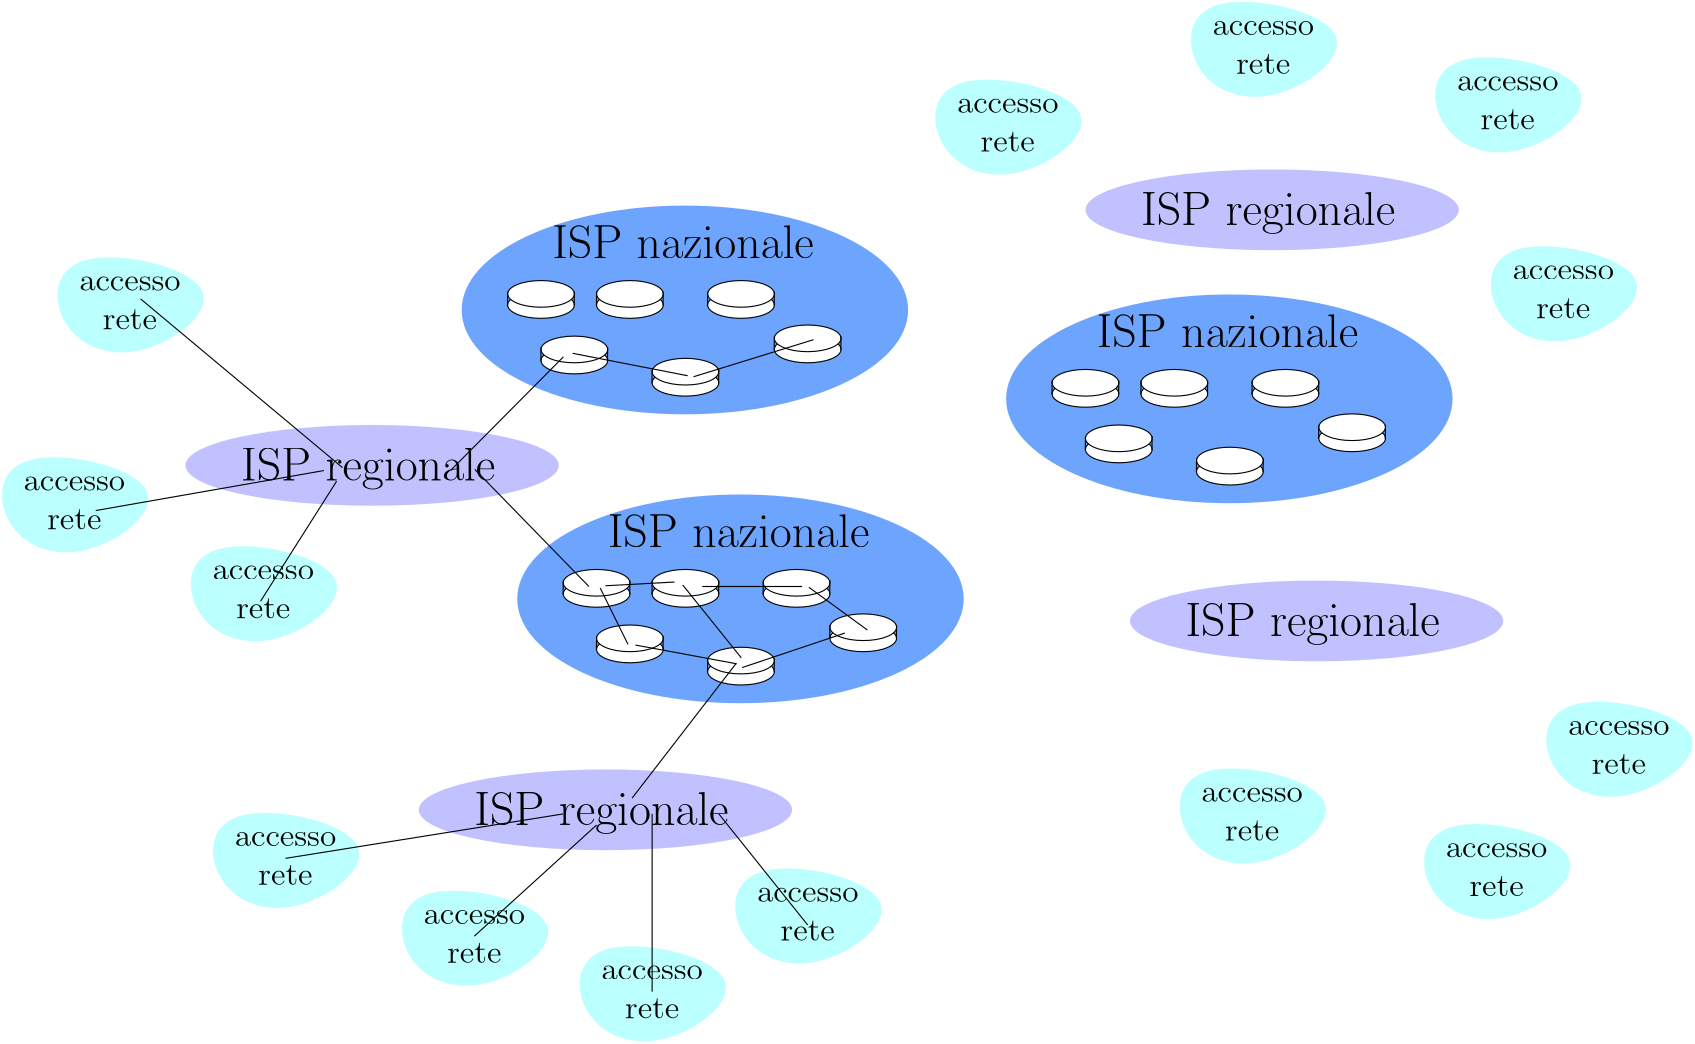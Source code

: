 <?xml version="1.0"?>
<!DOCTYPE ipe SYSTEM "ipe.dtd">
<ipe version="70218" creator="Ipe 7.2.28">
<info created="D:20240306202416" modified="D:20240306203057"/>
<ipestyle name="basic">
<symbol name="arrow/arc(spx)">
<path stroke="sym-stroke" fill="sym-stroke" pen="sym-pen">
0 0 m
-1 0.333 l
-1 -0.333 l
h
</path>
</symbol>
<symbol name="arrow/farc(spx)">
<path stroke="sym-stroke" fill="white" pen="sym-pen">
0 0 m
-1 0.333 l
-1 -0.333 l
h
</path>
</symbol>
<symbol name="arrow/ptarc(spx)">
<path stroke="sym-stroke" fill="sym-stroke" pen="sym-pen">
0 0 m
-1 0.333 l
-0.8 0 l
-1 -0.333 l
h
</path>
</symbol>
<symbol name="arrow/fptarc(spx)">
<path stroke="sym-stroke" fill="white" pen="sym-pen">
0 0 m
-1 0.333 l
-0.8 0 l
-1 -0.333 l
h
</path>
</symbol>
<symbol name="mark/circle(sx)" transformations="translations">
<path fill="sym-stroke">
0.6 0 0 0.6 0 0 e
0.4 0 0 0.4 0 0 e
</path>
</symbol>
<symbol name="mark/disk(sx)" transformations="translations">
<path fill="sym-stroke">
0.6 0 0 0.6 0 0 e
</path>
</symbol>
<symbol name="mark/fdisk(sfx)" transformations="translations">
<group>
<path fill="sym-fill">
0.5 0 0 0.5 0 0 e
</path>
<path fill="sym-stroke" fillrule="eofill">
0.6 0 0 0.6 0 0 e
0.4 0 0 0.4 0 0 e
</path>
</group>
</symbol>
<symbol name="mark/box(sx)" transformations="translations">
<path fill="sym-stroke" fillrule="eofill">
-0.6 -0.6 m
0.6 -0.6 l
0.6 0.6 l
-0.6 0.6 l
h
-0.4 -0.4 m
0.4 -0.4 l
0.4 0.4 l
-0.4 0.4 l
h
</path>
</symbol>
<symbol name="mark/square(sx)" transformations="translations">
<path fill="sym-stroke">
-0.6 -0.6 m
0.6 -0.6 l
0.6 0.6 l
-0.6 0.6 l
h
</path>
</symbol>
<symbol name="mark/fsquare(sfx)" transformations="translations">
<group>
<path fill="sym-fill">
-0.5 -0.5 m
0.5 -0.5 l
0.5 0.5 l
-0.5 0.5 l
h
</path>
<path fill="sym-stroke" fillrule="eofill">
-0.6 -0.6 m
0.6 -0.6 l
0.6 0.6 l
-0.6 0.6 l
h
-0.4 -0.4 m
0.4 -0.4 l
0.4 0.4 l
-0.4 0.4 l
h
</path>
</group>
</symbol>
<symbol name="mark/cross(sx)" transformations="translations">
<group>
<path fill="sym-stroke">
-0.43 -0.57 m
0.57 0.43 l
0.43 0.57 l
-0.57 -0.43 l
h
</path>
<path fill="sym-stroke">
-0.43 0.57 m
0.57 -0.43 l
0.43 -0.57 l
-0.57 0.43 l
h
</path>
</group>
</symbol>
<symbol name="arrow/fnormal(spx)">
<path stroke="sym-stroke" fill="white" pen="sym-pen">
0 0 m
-1 0.333 l
-1 -0.333 l
h
</path>
</symbol>
<symbol name="arrow/pointed(spx)">
<path stroke="sym-stroke" fill="sym-stroke" pen="sym-pen">
0 0 m
-1 0.333 l
-0.8 0 l
-1 -0.333 l
h
</path>
</symbol>
<symbol name="arrow/fpointed(spx)">
<path stroke="sym-stroke" fill="white" pen="sym-pen">
0 0 m
-1 0.333 l
-0.8 0 l
-1 -0.333 l
h
</path>
</symbol>
<symbol name="arrow/linear(spx)">
<path stroke="sym-stroke" pen="sym-pen">
-1 0.333 m
0 0 l
-1 -0.333 l
</path>
</symbol>
<symbol name="arrow/fdouble(spx)">
<path stroke="sym-stroke" fill="white" pen="sym-pen">
0 0 m
-1 0.333 l
-1 -0.333 l
h
-1 0 m
-2 0.333 l
-2 -0.333 l
h
</path>
</symbol>
<symbol name="arrow/double(spx)">
<path stroke="sym-stroke" fill="sym-stroke" pen="sym-pen">
0 0 m
-1 0.333 l
-1 -0.333 l
h
-1 0 m
-2 0.333 l
-2 -0.333 l
h
</path>
</symbol>
<symbol name="arrow/mid-normal(spx)">
<path stroke="sym-stroke" fill="sym-stroke" pen="sym-pen">
0.5 0 m
-0.5 0.333 l
-0.5 -0.333 l
h
</path>
</symbol>
<symbol name="arrow/mid-fnormal(spx)">
<path stroke="sym-stroke" fill="white" pen="sym-pen">
0.5 0 m
-0.5 0.333 l
-0.5 -0.333 l
h
</path>
</symbol>
<symbol name="arrow/mid-pointed(spx)">
<path stroke="sym-stroke" fill="sym-stroke" pen="sym-pen">
0.5 0 m
-0.5 0.333 l
-0.3 0 l
-0.5 -0.333 l
h
</path>
</symbol>
<symbol name="arrow/mid-fpointed(spx)">
<path stroke="sym-stroke" fill="white" pen="sym-pen">
0.5 0 m
-0.5 0.333 l
-0.3 0 l
-0.5 -0.333 l
h
</path>
</symbol>
<symbol name="arrow/mid-double(spx)">
<path stroke="sym-stroke" fill="sym-stroke" pen="sym-pen">
1 0 m
0 0.333 l
0 -0.333 l
h
0 0 m
-1 0.333 l
-1 -0.333 l
h
</path>
</symbol>
<symbol name="arrow/mid-fdouble(spx)">
<path stroke="sym-stroke" fill="white" pen="sym-pen">
1 0 m
0 0.333 l
0 -0.333 l
h
0 0 m
-1 0.333 l
-1 -0.333 l
h
</path>
</symbol>
<anglesize name="22.5 deg" value="22.5"/>
<anglesize name="30 deg" value="30"/>
<anglesize name="45 deg" value="45"/>
<anglesize name="60 deg" value="60"/>
<anglesize name="90 deg" value="90"/>
<arrowsize name="large" value="10"/>
<arrowsize name="small" value="5"/>
<arrowsize name="tiny" value="3"/>
<color name="blue" value="0 0 1"/>
<color name="brown" value="0.647 0.165 0.165"/>
<color name="darkblue" value="0 0 0.545"/>
<color name="darkcyan" value="0 0.545 0.545"/>
<color name="darkgray" value="0.663"/>
<color name="darkgreen" value="0 0.392 0"/>
<color name="darkmagenta" value="0.545 0 0.545"/>
<color name="darkorange" value="1 0.549 0"/>
<color name="darkred" value="0.545 0 0"/>
<color name="gold" value="1 0.843 0"/>
<color name="gray" value="0.745"/>
<color name="green" value="0 1 0"/>
<color name="lightblue" value="0.678 0.847 0.902"/>
<color name="lightcyan" value="0.878 1 1"/>
<color name="lightgray" value="0.827"/>
<color name="lightgreen" value="0.565 0.933 0.565"/>
<color name="lightyellow" value="1 1 0.878"/>
<color name="navy" value="0 0 0.502"/>
<color name="orange" value="1 0.647 0"/>
<color name="pink" value="1 0.753 0.796"/>
<color name="purple" value="0.627 0.125 0.941"/>
<color name="red" value="1 0 0"/>
<color name="seagreen" value="0.18 0.545 0.341"/>
<color name="turquoise" value="0.251 0.878 0.816"/>
<color name="violet" value="0.933 0.51 0.933"/>
<color name="yellow" value="1 1 0"/>
<dashstyle name="dash dot dotted" value="[4 2 1 2 1 2] 0"/>
<dashstyle name="dash dotted" value="[4 2 1 2] 0"/>
<dashstyle name="dashed" value="[4] 0"/>
<dashstyle name="dotted" value="[1 3] 0"/>
<gridsize name="10 pts (~3.5 mm)" value="10"/>
<gridsize name="14 pts (~5 mm)" value="14"/>
<gridsize name="16 pts (~6 mm)" value="16"/>
<gridsize name="20 pts (~7 mm)" value="20"/>
<gridsize name="28 pts (~10 mm)" value="28"/>
<gridsize name="32 pts (~12 mm)" value="32"/>
<gridsize name="4 pts" value="4"/>
<gridsize name="56 pts (~20 mm)" value="56"/>
<gridsize name="8 pts (~3 mm)" value="8"/>
<opacity name="10%" value="0.1"/>
<opacity name="30%" value="0.3"/>
<opacity name="50%" value="0.5"/>
<opacity name="75%" value="0.75"/>
<pen name="fat" value="1.2"/>
<pen name="heavier" value="0.8"/>
<pen name="ultrafat" value="2"/>
<symbolsize name="large" value="5"/>
<symbolsize name="small" value="2"/>
<symbolsize name="tiny" value="1.1"/>
<textsize name="Huge" value="\Huge"/>
<textsize name="LARGE" value="\LARGE"/>
<textsize name="Large" value="\Large"/>
<textsize name="footnote" value="\footnotesize"/>
<textsize name="huge" value="\huge"/>
<textsize name="large" value="\large"/>
<textsize name="script" value="\scriptsize"/>
<textsize name="small" value="\small"/>
<textsize name="tiny" value="\tiny"/>
<textstyle name="center" begin="\begin{center}" end="\end{center}"/>
<textstyle name="item" begin="\begin{itemize}\item{}" end="\end{itemize}"/>
<textstyle name="itemize" begin="\begin{itemize}" end="\end{itemize}"/>
<tiling name="falling" angle="-60" step="4" width="1"/>
<tiling name="rising" angle="30" step="4" width="1"/>
</ipestyle>
<page>
<layer name="alpha"/>
<view layers="alpha" active="alpha"/>
<path layer="alpha" matrix="1 0 0 1 -104 -52" fill="0.733 1 1">
240 568
240 604
312 588
272 556 u
</path>
<text matrix="1 0 0 1 -84 -60" transformations="translations" pos="248 588" stroke="0" type="minipage" width="40" height="12.035" depth="7.06" halign="center" valign="center" size="large">\begin{center}accesso rete\end{center}</text>
<path matrix="2.4 0 0 0.519048 -288 266.19" fill="0.757 0.757 1">
28 0 0 28 208 592 e
</path>
<text matrix="1 0 0 1 -20 -40" transformations="translations" pos="184 608" stroke="0" type="label" width="91.611" height="11.954" depth="3.35" valign="baseline" size="LARGE">ISP regionale</text>
<path matrix="1.5408 0 0 0.720429 -288.73 150.882" fill="0.427 0.643 0.996">
52.1536 0 0 52.1536 356 692 e
</path>
<path matrix="1 0 0 0.4 68 333.6" stroke="black" fill="1">
12 0 0 12 152 744 e
</path>
<path matrix="1 0 0 0.4 68 337.6" stroke="black" fill="1">
12 0 0 12 152 744 e
</path>
<path matrix="1 0 0 1 68 -116" stroke="black" fill="white">
140 752 m
139.936 746.988 l
</path>
<path matrix="1 0 0 1 92 -116" stroke="black" fill="white">
140 752 m
139.936 746.988 l
</path>
<path matrix="1 0 0 0.4 108 325.6" stroke="black" fill="1">
12 0 0 12 152 744 e
</path>
<path matrix="1 0 0 0.4 108 329.6" stroke="black" fill="1">
12 0 0 12 152 744 e
</path>
<path matrix="1 0 0 1 108 -124" stroke="black" fill="white">
140 752 m
139.936 746.988 l
</path>
<path matrix="1 0 0 1 132 -124" stroke="black" fill="white">
140 752 m
139.936 746.988 l
</path>
<text matrix="1 0 0 1 28 60" transformations="translations" pos="184 608" stroke="0" type="label" width="94.309" height="11.955" depth="0" valign="baseline" size="LARGE">ISP nazionale</text>
<path matrix="1 0 0 0.4 152 337.6" stroke="black" fill="1">
12 0 0 12 152 744 e
</path>
<path matrix="1 0 0 0.4 152 341.6" stroke="black" fill="1">
12 0 0 12 152 744 e
</path>
<path matrix="1 0 0 1 152 -112" stroke="black" fill="white">
140 752 m
139.936 746.988 l
</path>
<path matrix="1 0 0 1 176 -112" stroke="black" fill="white">
140 752 m
139.936 746.988 l
</path>
<path matrix="1 0 0 0.4 128 353.6" stroke="black" fill="1">
12 0 0 12 152 744 e
</path>
<path matrix="1 0 0 0.4 128 357.6" stroke="black" fill="1">
12 0 0 12 152 744 e
</path>
<path matrix="1 0 0 1 128 -96" stroke="black" fill="white">
140 752 m
139.936 746.988 l
</path>
<path matrix="1 0 0 1 152 -96" stroke="black" fill="white">
140 752 m
139.936 746.988 l
</path>
<path matrix="1 0 0 0.4 88 353.6" stroke="black" fill="1">
12 0 0 12 152 744 e
</path>
<path matrix="1 0 0 0.4 88 357.6" stroke="black" fill="1">
12 0 0 12 152 744 e
</path>
<path matrix="1 0 0 1 88 -96" stroke="black" fill="white">
140 752 m
139.936 746.988 l
</path>
<path matrix="1 0 0 1 112 -96" stroke="black" fill="white">
140 752 m
139.936 746.988 l
</path>
<path matrix="1 0 0 0.4 56 353.6" stroke="black" fill="1">
12 0 0 12 152 744 e
</path>
<path matrix="1 0 0 0.4 56 357.6" stroke="black" fill="1">
12 0 0 12 152 744 e
</path>
<path matrix="1 0 0 1 56 -96" stroke="black" fill="white">
140 752 m
139.936 746.988 l
</path>
<path matrix="1 0 0 1 80 -96" stroke="black" fill="white">
140 752 m
139.936 746.988 l
</path>
<path matrix="1.5408 0 0 0.720429 -112.73 222.882" fill="0.427 0.643 0.996">
52.1536 0 0 52.1536 356 692 e
</path>
<path matrix="1 0 0 0.4 244 405.6" stroke="black" fill="1">
12 0 0 12 152 744 e
</path>
<path matrix="1 0 0 0.4 244 409.6" stroke="black" fill="1">
12 0 0 12 152 744 e
</path>
<path matrix="1 0 0 1 244 -44" stroke="black" fill="white">
140 752 m
139.936 746.988 l
</path>
<path matrix="1 0 0 1 268 -44" stroke="black" fill="white">
140 752 m
139.936 746.988 l
</path>
<path matrix="1 0 0 0.4 284 397.6" stroke="black" fill="1">
12 0 0 12 152 744 e
</path>
<path matrix="1 0 0 0.4 284 401.6" stroke="black" fill="1">
12 0 0 12 152 744 e
</path>
<path matrix="1 0 0 1 284 -52" stroke="black" fill="white">
140 752 m
139.936 746.988 l
</path>
<path matrix="1 0 0 1 308 -52" stroke="black" fill="white">
140 752 m
139.936 746.988 l
</path>
<text matrix="1 0 0 1 204 132" transformations="translations" pos="184 608" stroke="0" type="label" width="94.309" height="11.955" depth="0" valign="baseline" size="LARGE">ISP nazionale</text>
<path matrix="1 0 0 0.4 328 409.6" stroke="black" fill="1">
12 0 0 12 152 744 e
</path>
<path matrix="1 0 0 0.4 328 413.6" stroke="black" fill="1">
12 0 0 12 152 744 e
</path>
<path matrix="1 0 0 1 328 -40" stroke="black" fill="white">
140 752 m
139.936 746.988 l
</path>
<path matrix="1 0 0 1 352 -40" stroke="black" fill="white">
140 752 m
139.936 746.988 l
</path>
<path matrix="1 0 0 0.4 304 425.6" stroke="black" fill="1">
12 0 0 12 152 744 e
</path>
<path matrix="1 0 0 0.4 304 429.6" stroke="black" fill="1">
12 0 0 12 152 744 e
</path>
<path matrix="1 0 0 1 304 -24" stroke="black" fill="white">
140 752 m
139.936 746.988 l
</path>
<path matrix="1 0 0 1 328 -24" stroke="black" fill="white">
140 752 m
139.936 746.988 l
</path>
<path matrix="1 0 0 0.4 264 425.6" stroke="black" fill="1">
12 0 0 12 152 744 e
</path>
<path matrix="1 0 0 0.4 264 429.6" stroke="black" fill="1">
12 0 0 12 152 744 e
</path>
<path matrix="1 0 0 1 264 -24" stroke="black" fill="white">
140 752 m
139.936 746.988 l
</path>
<path matrix="1 0 0 1 288 -24" stroke="black" fill="white">
140 752 m
139.936 746.988 l
</path>
<path matrix="1 0 0 0.4 232 425.6" stroke="black" fill="1">
12 0 0 12 152 744 e
</path>
<path matrix="1 0 0 0.4 232 429.6" stroke="black" fill="1">
12 0 0 12 152 744 e
</path>
<path matrix="1 0 0 1 232 -24" stroke="black" fill="white">
140 752 m
139.936 746.988 l
</path>
<path matrix="1 0 0 1 256 -24" stroke="black" fill="white">
140 752 m
139.936 746.988 l
</path>
<path matrix="1.5408 0 0 0.720429 -308.73 254.882" fill="0.427 0.643 0.996">
52.1536 0 0 52.1536 356 692 e
</path>
<path matrix="1 0 0 0.4 48 437.6" stroke="black" fill="1">
12 0 0 12 152 744 e
</path>
<path matrix="1 0 0 0.4 48 441.6" stroke="black" fill="1">
12 0 0 12 152 744 e
</path>
<path matrix="1 0 0 1 48 -12" stroke="black" fill="white">
140 752 m
139.936 746.988 l
</path>
<path matrix="1 0 0 1 72 -12" stroke="black" fill="white">
140 752 m
139.936 746.988 l
</path>
<path matrix="1 0 0 0.4 88 429.6" stroke="black" fill="1">
12 0 0 12 152 744 e
</path>
<path matrix="1 0 0 0.4 88 433.6" stroke="black" fill="1">
12 0 0 12 152 744 e
</path>
<path matrix="1 0 0 1 88 -20" stroke="black" fill="white">
140 752 m
139.936 746.988 l
</path>
<path matrix="1 0 0 1 112 -20" stroke="black" fill="white">
140 752 m
139.936 746.988 l
</path>
<text matrix="1 0 0 1 8 164" transformations="translations" pos="184 608" stroke="0" type="label" width="94.309" height="11.955" depth="0" valign="baseline" size="LARGE">ISP nazionale</text>
<path matrix="1 0 0 0.4 132 441.6" stroke="black" fill="1">
12 0 0 12 152 744 e
</path>
<path matrix="1 0 0 0.4 132 445.6" stroke="black" fill="1">
12 0 0 12 152 744 e
</path>
<path matrix="1 0 0 1 132 -8" stroke="black" fill="white">
140 752 m
139.936 746.988 l
</path>
<path matrix="1 0 0 1 156 -8" stroke="black" fill="white">
140 752 m
139.936 746.988 l
</path>
<path matrix="1 0 0 0.4 108 457.6" stroke="black" fill="1">
12 0 0 12 152 744 e
</path>
<path matrix="1 0 0 0.4 108 461.6" stroke="black" fill="1">
12 0 0 12 152 744 e
</path>
<path matrix="1 0 0 1 108 8" stroke="black" fill="white">
140 752 m
139.936 746.988 l
</path>
<path matrix="1 0 0 1 132 8" stroke="black" fill="white">
140 752 m
139.936 746.988 l
</path>
<path matrix="1 0 0 0.4 68 457.6" stroke="black" fill="1">
12 0 0 12 152 744 e
</path>
<path matrix="1 0 0 0.4 68 461.6" stroke="black" fill="1">
12 0 0 12 152 744 e
</path>
<path matrix="1 0 0 1 68 8" stroke="black" fill="white">
140 752 m
139.936 746.988 l
</path>
<path matrix="1 0 0 1 92 8" stroke="black" fill="white">
140 752 m
139.936 746.988 l
</path>
<path matrix="1 0 0 0.4 36 457.6" stroke="black" fill="1">
12 0 0 12 152 744 e
</path>
<path matrix="1 0 0 0.4 36 461.6" stroke="black" fill="1">
12 0 0 12 152 744 e
</path>
<path matrix="1 0 0 1 36 8" stroke="black" fill="white">
140 752 m
139.936 746.988 l
</path>
<path matrix="1 0 0 1 60 8" stroke="black" fill="white">
140 752 m
139.936 746.988 l
</path>
<path matrix="2.4 0 0 0.519048 -372 390.19" fill="0.757 0.757 1">
28 0 0 28 208 592 e
</path>
<text matrix="1 0 0 1 -104 84" transformations="translations" pos="184 608" stroke="0" type="label" width="91.611" height="11.954" depth="3.35" valign="baseline" size="LARGE">ISP regionale</text>
<path matrix="2.4 0 0 0.519048 -32 334.19" fill="0.757 0.757 1">
28 0 0 28 208 592 e
</path>
<text matrix="1 0 0 1 236 28" transformations="translations" pos="184 608" stroke="0" type="label" width="91.611" height="11.954" depth="3.35" valign="baseline" size="LARGE">ISP regionale</text>
<path matrix="2.4 0 0 0.519048 -48 482.19" fill="0.757 0.757 1">
28 0 0 28 208 592 e
</path>
<text matrix="1 0 0 1 220 176" transformations="translations" pos="184 608" stroke="0" type="label" width="91.611" height="11.954" depth="3.35" valign="baseline" size="LARGE">ISP regionale</text>
<path matrix="1 0 0 1 -40 -72" fill="0.733 1 1">
240 568
240 604
312 588
272 556 u
</path>
<text matrix="1 0 0 1 -20 -80" transformations="translations" pos="248 588" stroke="0" type="minipage" width="40" height="12.035" depth="7.06" halign="center" valign="center" size="large">\begin{center}accesso rete\end{center}</text>
<path matrix="1 0 0 1 16 -44" fill="0.733 1 1">
240 568
240 604
312 588
272 556 u
</path>
<text matrix="1 0 0 1 36 -52" transformations="translations" pos="248 588" stroke="0" type="minipage" width="40" height="12.035" depth="7.06" halign="center" valign="center" size="large">\begin{center}accesso rete\end{center}</text>
<path matrix="1 0 0 1 -172 -24" fill="0.733 1 1">
240 568
240 604
312 588
272 556 u
</path>
<text matrix="1 0 0 1 -152 -32" transformations="translations" pos="248 588" stroke="0" type="minipage" width="40" height="12.035" depth="7.06" halign="center" valign="center" size="large">\begin{center}accesso rete\end{center}</text>
<path matrix="1 0 0 1 -180 72" fill="0.733 1 1">
240 568
240 604
312 588
272 556 u
</path>
<text matrix="1 0 0 1 -160 64" transformations="translations" pos="248 588" stroke="0" type="minipage" width="40" height="12.035" depth="7.06" halign="center" valign="center" size="large">\begin{center}accesso rete\end{center}</text>
<path matrix="1 0 0 1 -248 104" fill="0.733 1 1">
240 568
240 604
312 588
272 556 u
</path>
<text matrix="1 0 0 1 -228 96" transformations="translations" pos="248 588" stroke="0" type="minipage" width="40" height="12.035" depth="7.06" halign="center" valign="center" size="large">\begin{center}accesso rete\end{center}</text>
<path matrix="1 0 0 1 -228 176" fill="0.733 1 1">
240 568
240 604
312 588
272 556 u
</path>
<text matrix="1 0 0 1 -208 168" transformations="translations" pos="248 588" stroke="0" type="minipage" width="40" height="12.035" depth="7.06" halign="center" valign="center" size="large">\begin{center}accesso rete\end{center}</text>
<path matrix="1 0 0 1 88 240" fill="0.733 1 1">
240 568
240 604
312 588
272 556 u
</path>
<text matrix="1 0 0 1 108 232" transformations="translations" pos="248 588" stroke="0" type="minipage" width="40" height="12.035" depth="7.06" halign="center" valign="center" size="large">\begin{center}accesso rete\end{center}</text>
<path matrix="1 0 0 1 180 268" fill="0.733 1 1">
240 568
240 604
312 588
272 556 u
</path>
<text matrix="1 0 0 1 200 260" transformations="translations" pos="248 588" stroke="0" type="minipage" width="40" height="12.035" depth="7.06" halign="center" valign="center" size="large">\begin{center}accesso rete\end{center}</text>
<path matrix="1 0 0 1 268 248" fill="0.733 1 1">
240 568
240 604
312 588
272 556 u
</path>
<text matrix="1 0 0 1 288 240" transformations="translations" pos="248 588" stroke="0" type="minipage" width="40" height="12.035" depth="7.06" halign="center" valign="center" size="large">\begin{center}accesso rete\end{center}</text>
<path matrix="1 0 0 1 288 180" fill="0.733 1 1">
240 568
240 604
312 588
272 556 u
</path>
<text matrix="1 0 0 1 308 172" transformations="translations" pos="248 588" stroke="0" type="minipage" width="40" height="12.035" depth="7.06" halign="center" valign="center" size="large">\begin{center}accesso rete\end{center}</text>
<path matrix="1 0 0 1 308 16" fill="0.733 1 1">
240 568
240 604
312 588
272 556 u
</path>
<text matrix="1 0 0 1 328 8" transformations="translations" pos="248 588" stroke="0" type="minipage" width="40" height="12.035" depth="7.06" halign="center" valign="center" size="large">\begin{center}accesso rete\end{center}</text>
<path matrix="1 0 0 1 264 -28" fill="0.733 1 1">
240 568
240 604
312 588
272 556 u
</path>
<text matrix="1 0 0 1 284 -36" transformations="translations" pos="248 588" stroke="0" type="minipage" width="40" height="12.035" depth="7.06" halign="center" valign="center" size="large">\begin{center}accesso rete\end{center}</text>
<path matrix="1 0 0 1 176 -8" fill="0.733 1 1">
240 568
240 604
312 588
272 556 u
</path>
<text matrix="1 0 0 1 196 -16" transformations="translations" pos="248 588" stroke="0" type="minipage" width="40" height="12.035" depth="7.06" halign="center" valign="center" size="large">\begin{center}accesso rete\end{center}</text>
<path stroke="0">
96 556 m
196 572 l
</path>
<path stroke="0">
164 528 m
208 568 l
</path>
<path stroke="0">
228 508 m
228 572 l
</path>
<path stroke="0">
284 532 m
252 572 l
</path>
<path stroke="0">
220.769 577.663 m
258.209 626.127 l
</path>
<path stroke="0">
87.0301 648.566 m
114.412 691.746 l
</path>
<path stroke="0">
27.702 681.214 m
109.849 695.608 l
</path>
<path stroke="0">
43.8505 757.393 m
116.519 696.661 l
</path>
<path stroke="0">
155.526 695.74 m
196.059 736.543 l
</path>
<path stroke="0">
164.173 696.01 m
205.246 653.856 l
</path>
<path stroke="0">
209.299 653.315 m
219.298 633.049 l
</path>
<path stroke="0">
222 632.779 m
258.479 626.023 l
</path>
<path stroke="0">
260.101 628.185 m
239.024 654.396 l
</path>
<path stroke="0">
236.051 655.477 m
211.191 654.126 l
</path>
<path stroke="0">
246.049 653.856 m
281.989 653.856 l
</path>
<path stroke="0">
284.421 653.586 m
305.498 638.183 l
</path>
<path stroke="0">
297.391 637.102 m
260.371 624.672 l
</path>
<path stroke="0">
199.381 737.805 m
240.805 729.731 l
</path>
<path stroke="0">
242.912 729.379 m
286.091 742.72 l
</path>
</page>
</ipe>
